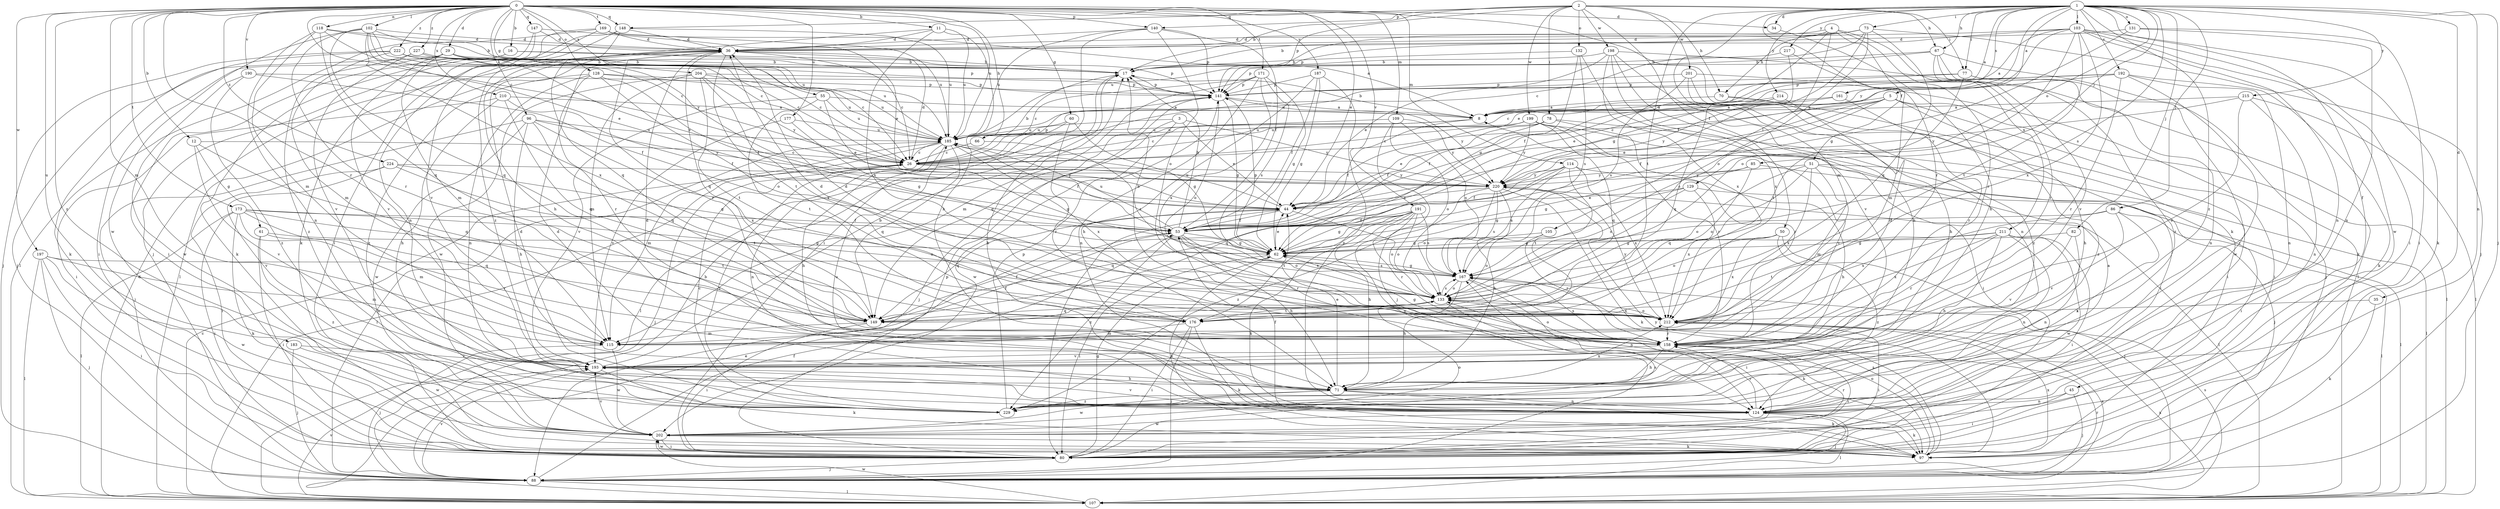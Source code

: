 strict digraph  {
0;
1;
2;
3;
4;
5;
8;
11;
12;
16;
17;
26;
29;
34;
35;
36;
44;
45;
50;
51;
53;
55;
60;
61;
62;
66;
67;
70;
71;
73;
77;
78;
80;
82;
85;
86;
88;
96;
97;
102;
103;
105;
107;
109;
114;
115;
118;
124;
128;
129;
131;
132;
133;
140;
141;
147;
148;
149;
158;
161;
167;
169;
171;
173;
176;
177;
183;
185;
187;
190;
191;
192;
193;
197;
198;
199;
201;
202;
204;
210;
211;
212;
214;
215;
217;
220;
222;
224;
227;
229;
0 -> 11  [label=b];
0 -> 12  [label=b];
0 -> 16  [label=b];
0 -> 26  [label=c];
0 -> 29  [label=d];
0 -> 34  [label=d];
0 -> 44  [label=e];
0 -> 55  [label=g];
0 -> 60  [label=g];
0 -> 66  [label=h];
0 -> 96  [label=k];
0 -> 97  [label=k];
0 -> 102  [label=l];
0 -> 109  [label=m];
0 -> 114  [label=m];
0 -> 115  [label=m];
0 -> 118  [label=n];
0 -> 128  [label=o];
0 -> 140  [label=p];
0 -> 147  [label=q];
0 -> 148  [label=q];
0 -> 158  [label=r];
0 -> 169  [label=t];
0 -> 171  [label=t];
0 -> 173  [label=t];
0 -> 177  [label=u];
0 -> 183  [label=u];
0 -> 185  [label=u];
0 -> 187  [label=v];
0 -> 190  [label=v];
0 -> 191  [label=v];
0 -> 197  [label=w];
0 -> 204  [label=x];
0 -> 210  [label=x];
0 -> 222  [label=z];
0 -> 224  [label=z];
0 -> 227  [label=z];
0 -> 229  [label=z];
1 -> 5  [label=a];
1 -> 8  [label=a];
1 -> 34  [label=d];
1 -> 35  [label=d];
1 -> 45  [label=f];
1 -> 67  [label=h];
1 -> 73  [label=i];
1 -> 77  [label=i];
1 -> 82  [label=j];
1 -> 85  [label=j];
1 -> 86  [label=j];
1 -> 88  [label=j];
1 -> 103  [label=l];
1 -> 115  [label=m];
1 -> 124  [label=n];
1 -> 129  [label=o];
1 -> 131  [label=o];
1 -> 158  [label=r];
1 -> 161  [label=s];
1 -> 167  [label=s];
1 -> 176  [label=t];
1 -> 192  [label=v];
1 -> 214  [label=y];
1 -> 215  [label=y];
1 -> 217  [label=y];
1 -> 220  [label=y];
1 -> 229  [label=z];
2 -> 17  [label=b];
2 -> 50  [label=f];
2 -> 67  [label=h];
2 -> 70  [label=h];
2 -> 77  [label=i];
2 -> 78  [label=i];
2 -> 132  [label=o];
2 -> 140  [label=p];
2 -> 141  [label=p];
2 -> 148  [label=q];
2 -> 198  [label=w];
2 -> 199  [label=w];
2 -> 201  [label=w];
3 -> 44  [label=e];
3 -> 88  [label=j];
3 -> 185  [label=u];
3 -> 202  [label=w];
3 -> 220  [label=y];
4 -> 36  [label=d];
4 -> 44  [label=e];
4 -> 51  [label=f];
4 -> 70  [label=h];
4 -> 105  [label=l];
4 -> 158  [label=r];
4 -> 211  [label=x];
5 -> 8  [label=a];
5 -> 26  [label=c];
5 -> 44  [label=e];
5 -> 53  [label=f];
5 -> 71  [label=h];
5 -> 80  [label=i];
5 -> 107  [label=l];
5 -> 167  [label=s];
8 -> 17  [label=b];
8 -> 26  [label=c];
8 -> 53  [label=f];
8 -> 185  [label=u];
11 -> 36  [label=d];
11 -> 71  [label=h];
11 -> 149  [label=q];
11 -> 185  [label=u];
11 -> 212  [label=x];
12 -> 26  [label=c];
12 -> 61  [label=g];
12 -> 149  [label=q];
12 -> 193  [label=v];
16 -> 17  [label=b];
16 -> 80  [label=i];
16 -> 97  [label=k];
16 -> 141  [label=p];
17 -> 141  [label=p];
26 -> 17  [label=b];
26 -> 36  [label=d];
26 -> 62  [label=g];
26 -> 88  [label=j];
26 -> 141  [label=p];
26 -> 220  [label=y];
26 -> 229  [label=z];
29 -> 17  [label=b];
29 -> 26  [label=c];
29 -> 44  [label=e];
29 -> 80  [label=i];
29 -> 88  [label=j];
29 -> 115  [label=m];
29 -> 185  [label=u];
29 -> 193  [label=v];
34 -> 71  [label=h];
35 -> 97  [label=k];
35 -> 212  [label=x];
36 -> 17  [label=b];
36 -> 26  [label=c];
36 -> 107  [label=l];
36 -> 149  [label=q];
36 -> 158  [label=r];
36 -> 176  [label=t];
44 -> 53  [label=f];
44 -> 80  [label=i];
44 -> 133  [label=o];
44 -> 149  [label=q];
44 -> 185  [label=u];
45 -> 80  [label=i];
45 -> 88  [label=j];
45 -> 124  [label=n];
50 -> 62  [label=g];
50 -> 88  [label=j];
50 -> 133  [label=o];
50 -> 212  [label=x];
50 -> 229  [label=z];
51 -> 88  [label=j];
51 -> 107  [label=l];
51 -> 115  [label=m];
51 -> 133  [label=o];
51 -> 149  [label=q];
51 -> 212  [label=x];
51 -> 220  [label=y];
53 -> 17  [label=b];
53 -> 62  [label=g];
53 -> 71  [label=h];
53 -> 133  [label=o];
53 -> 158  [label=r];
53 -> 185  [label=u];
53 -> 229  [label=z];
55 -> 8  [label=a];
55 -> 44  [label=e];
55 -> 176  [label=t];
55 -> 185  [label=u];
55 -> 193  [label=v];
60 -> 62  [label=g];
60 -> 107  [label=l];
60 -> 158  [label=r];
60 -> 185  [label=u];
61 -> 62  [label=g];
61 -> 80  [label=i];
61 -> 158  [label=r];
61 -> 229  [label=z];
62 -> 44  [label=e];
62 -> 80  [label=i];
62 -> 97  [label=k];
62 -> 141  [label=p];
62 -> 167  [label=s];
66 -> 26  [label=c];
66 -> 167  [label=s];
67 -> 17  [label=b];
67 -> 97  [label=k];
67 -> 141  [label=p];
67 -> 158  [label=r];
67 -> 193  [label=v];
67 -> 229  [label=z];
70 -> 8  [label=a];
70 -> 80  [label=i];
70 -> 229  [label=z];
71 -> 36  [label=d];
71 -> 44  [label=e];
71 -> 97  [label=k];
71 -> 124  [label=n];
71 -> 202  [label=w];
71 -> 212  [label=x];
71 -> 229  [label=z];
73 -> 26  [label=c];
73 -> 36  [label=d];
73 -> 62  [label=g];
73 -> 88  [label=j];
73 -> 133  [label=o];
73 -> 141  [label=p];
73 -> 149  [label=q];
73 -> 185  [label=u];
77 -> 124  [label=n];
77 -> 141  [label=p];
77 -> 176  [label=t];
77 -> 185  [label=u];
77 -> 202  [label=w];
78 -> 44  [label=e];
78 -> 53  [label=f];
78 -> 80  [label=i];
78 -> 158  [label=r];
78 -> 185  [label=u];
80 -> 62  [label=g];
80 -> 88  [label=j];
80 -> 141  [label=p];
80 -> 158  [label=r];
80 -> 167  [label=s];
80 -> 202  [label=w];
82 -> 62  [label=g];
82 -> 124  [label=n];
82 -> 193  [label=v];
85 -> 62  [label=g];
85 -> 80  [label=i];
85 -> 133  [label=o];
85 -> 220  [label=y];
86 -> 53  [label=f];
86 -> 107  [label=l];
86 -> 193  [label=v];
86 -> 212  [label=x];
86 -> 229  [label=z];
88 -> 17  [label=b];
88 -> 53  [label=f];
88 -> 107  [label=l];
88 -> 158  [label=r];
88 -> 185  [label=u];
88 -> 193  [label=v];
88 -> 212  [label=x];
96 -> 71  [label=h];
96 -> 88  [label=j];
96 -> 149  [label=q];
96 -> 185  [label=u];
96 -> 202  [label=w];
96 -> 212  [label=x];
96 -> 220  [label=y];
97 -> 133  [label=o];
97 -> 167  [label=s];
97 -> 212  [label=x];
97 -> 220  [label=y];
102 -> 26  [label=c];
102 -> 36  [label=d];
102 -> 44  [label=e];
102 -> 149  [label=q];
102 -> 158  [label=r];
102 -> 185  [label=u];
102 -> 202  [label=w];
102 -> 212  [label=x];
102 -> 220  [label=y];
103 -> 8  [label=a];
103 -> 17  [label=b];
103 -> 36  [label=d];
103 -> 53  [label=f];
103 -> 80  [label=i];
103 -> 97  [label=k];
103 -> 124  [label=n];
103 -> 133  [label=o];
103 -> 176  [label=t];
103 -> 202  [label=w];
103 -> 212  [label=x];
105 -> 62  [label=g];
105 -> 133  [label=o];
105 -> 158  [label=r];
107 -> 26  [label=c];
107 -> 36  [label=d];
107 -> 44  [label=e];
107 -> 167  [label=s];
107 -> 193  [label=v];
107 -> 202  [label=w];
107 -> 212  [label=x];
109 -> 88  [label=j];
109 -> 133  [label=o];
109 -> 167  [label=s];
109 -> 185  [label=u];
109 -> 220  [label=y];
114 -> 53  [label=f];
114 -> 71  [label=h];
114 -> 149  [label=q];
114 -> 167  [label=s];
114 -> 176  [label=t];
114 -> 212  [label=x];
114 -> 220  [label=y];
115 -> 53  [label=f];
115 -> 88  [label=j];
115 -> 202  [label=w];
118 -> 17  [label=b];
118 -> 26  [label=c];
118 -> 36  [label=d];
118 -> 115  [label=m];
118 -> 124  [label=n];
118 -> 149  [label=q];
124 -> 8  [label=a];
124 -> 17  [label=b];
124 -> 36  [label=d];
124 -> 53  [label=f];
124 -> 88  [label=j];
124 -> 97  [label=k];
124 -> 107  [label=l];
124 -> 158  [label=r];
124 -> 185  [label=u];
124 -> 193  [label=v];
124 -> 202  [label=w];
128 -> 53  [label=f];
128 -> 124  [label=n];
128 -> 133  [label=o];
128 -> 141  [label=p];
128 -> 158  [label=r];
128 -> 185  [label=u];
128 -> 229  [label=z];
129 -> 44  [label=e];
129 -> 62  [label=g];
129 -> 107  [label=l];
129 -> 167  [label=s];
129 -> 212  [label=x];
131 -> 36  [label=d];
131 -> 62  [label=g];
131 -> 80  [label=i];
131 -> 124  [label=n];
132 -> 17  [label=b];
132 -> 62  [label=g];
132 -> 167  [label=s];
132 -> 212  [label=x];
133 -> 17  [label=b];
133 -> 97  [label=k];
133 -> 149  [label=q];
133 -> 167  [label=s];
133 -> 176  [label=t];
133 -> 212  [label=x];
140 -> 36  [label=d];
140 -> 53  [label=f];
140 -> 80  [label=i];
140 -> 133  [label=o];
140 -> 141  [label=p];
140 -> 185  [label=u];
141 -> 8  [label=a];
141 -> 62  [label=g];
141 -> 133  [label=o];
141 -> 149  [label=q];
141 -> 220  [label=y];
147 -> 36  [label=d];
147 -> 44  [label=e];
147 -> 88  [label=j];
147 -> 97  [label=k];
148 -> 36  [label=d];
148 -> 71  [label=h];
148 -> 80  [label=i];
148 -> 185  [label=u];
148 -> 229  [label=z];
149 -> 53  [label=f];
149 -> 80  [label=i];
149 -> 115  [label=m];
158 -> 62  [label=g];
158 -> 71  [label=h];
158 -> 133  [label=o];
158 -> 167  [label=s];
158 -> 193  [label=v];
161 -> 8  [label=a];
161 -> 158  [label=r];
161 -> 220  [label=y];
167 -> 62  [label=g];
167 -> 71  [label=h];
167 -> 80  [label=i];
167 -> 124  [label=n];
167 -> 133  [label=o];
169 -> 8  [label=a];
169 -> 36  [label=d];
169 -> 107  [label=l];
169 -> 124  [label=n];
169 -> 185  [label=u];
169 -> 193  [label=v];
171 -> 26  [label=c];
171 -> 62  [label=g];
171 -> 115  [label=m];
171 -> 124  [label=n];
171 -> 141  [label=p];
171 -> 167  [label=s];
171 -> 212  [label=x];
173 -> 53  [label=f];
173 -> 80  [label=i];
173 -> 97  [label=k];
173 -> 107  [label=l];
173 -> 115  [label=m];
173 -> 133  [label=o];
173 -> 149  [label=q];
173 -> 176  [label=t];
176 -> 36  [label=d];
176 -> 80  [label=i];
176 -> 88  [label=j];
176 -> 97  [label=k];
176 -> 115  [label=m];
177 -> 62  [label=g];
177 -> 185  [label=u];
177 -> 193  [label=v];
183 -> 88  [label=j];
183 -> 193  [label=v];
183 -> 202  [label=w];
185 -> 26  [label=c];
185 -> 53  [label=f];
185 -> 71  [label=h];
185 -> 107  [label=l];
185 -> 115  [label=m];
185 -> 124  [label=n];
185 -> 149  [label=q];
185 -> 212  [label=x];
187 -> 53  [label=f];
187 -> 62  [label=g];
187 -> 71  [label=h];
187 -> 124  [label=n];
187 -> 141  [label=p];
190 -> 53  [label=f];
190 -> 141  [label=p];
190 -> 202  [label=w];
190 -> 229  [label=z];
191 -> 53  [label=f];
191 -> 62  [label=g];
191 -> 71  [label=h];
191 -> 97  [label=k];
191 -> 124  [label=n];
191 -> 133  [label=o];
191 -> 149  [label=q];
191 -> 158  [label=r];
191 -> 167  [label=s];
191 -> 176  [label=t];
192 -> 26  [label=c];
192 -> 44  [label=e];
192 -> 97  [label=k];
192 -> 124  [label=n];
192 -> 141  [label=p];
192 -> 158  [label=r];
192 -> 229  [label=z];
193 -> 17  [label=b];
193 -> 71  [label=h];
193 -> 97  [label=k];
197 -> 80  [label=i];
197 -> 88  [label=j];
197 -> 107  [label=l];
197 -> 115  [label=m];
197 -> 167  [label=s];
197 -> 202  [label=w];
198 -> 17  [label=b];
198 -> 44  [label=e];
198 -> 71  [label=h];
198 -> 107  [label=l];
198 -> 124  [label=n];
198 -> 193  [label=v];
198 -> 212  [label=x];
199 -> 26  [label=c];
199 -> 80  [label=i];
199 -> 149  [label=q];
199 -> 158  [label=r];
199 -> 185  [label=u];
199 -> 193  [label=v];
199 -> 220  [label=y];
201 -> 71  [label=h];
201 -> 88  [label=j];
201 -> 141  [label=p];
201 -> 167  [label=s];
201 -> 229  [label=z];
202 -> 80  [label=i];
202 -> 97  [label=k];
202 -> 133  [label=o];
202 -> 158  [label=r];
202 -> 193  [label=v];
204 -> 115  [label=m];
204 -> 141  [label=p];
204 -> 176  [label=t];
204 -> 185  [label=u];
204 -> 202  [label=w];
204 -> 212  [label=x];
204 -> 220  [label=y];
210 -> 8  [label=a];
210 -> 53  [label=f];
210 -> 71  [label=h];
210 -> 80  [label=i];
210 -> 149  [label=q];
211 -> 62  [label=g];
211 -> 71  [label=h];
211 -> 80  [label=i];
211 -> 124  [label=n];
211 -> 158  [label=r];
211 -> 176  [label=t];
211 -> 202  [label=w];
211 -> 212  [label=x];
212 -> 36  [label=d];
212 -> 80  [label=i];
212 -> 133  [label=o];
212 -> 158  [label=r];
212 -> 220  [label=y];
214 -> 8  [label=a];
214 -> 53  [label=f];
214 -> 149  [label=q];
214 -> 158  [label=r];
215 -> 8  [label=a];
215 -> 107  [label=l];
215 -> 124  [label=n];
215 -> 158  [label=r];
215 -> 220  [label=y];
217 -> 17  [label=b];
217 -> 53  [label=f];
217 -> 115  [label=m];
220 -> 44  [label=e];
220 -> 71  [label=h];
220 -> 97  [label=k];
220 -> 107  [label=l];
220 -> 133  [label=o];
220 -> 167  [label=s];
220 -> 229  [label=z];
222 -> 17  [label=b];
222 -> 26  [label=c];
222 -> 88  [label=j];
222 -> 97  [label=k];
222 -> 115  [label=m];
222 -> 141  [label=p];
224 -> 62  [label=g];
224 -> 80  [label=i];
224 -> 176  [label=t];
224 -> 193  [label=v];
224 -> 220  [label=y];
227 -> 17  [label=b];
227 -> 26  [label=c];
227 -> 193  [label=v];
227 -> 229  [label=z];
229 -> 26  [label=c];
229 -> 36  [label=d];
229 -> 141  [label=p];
}
